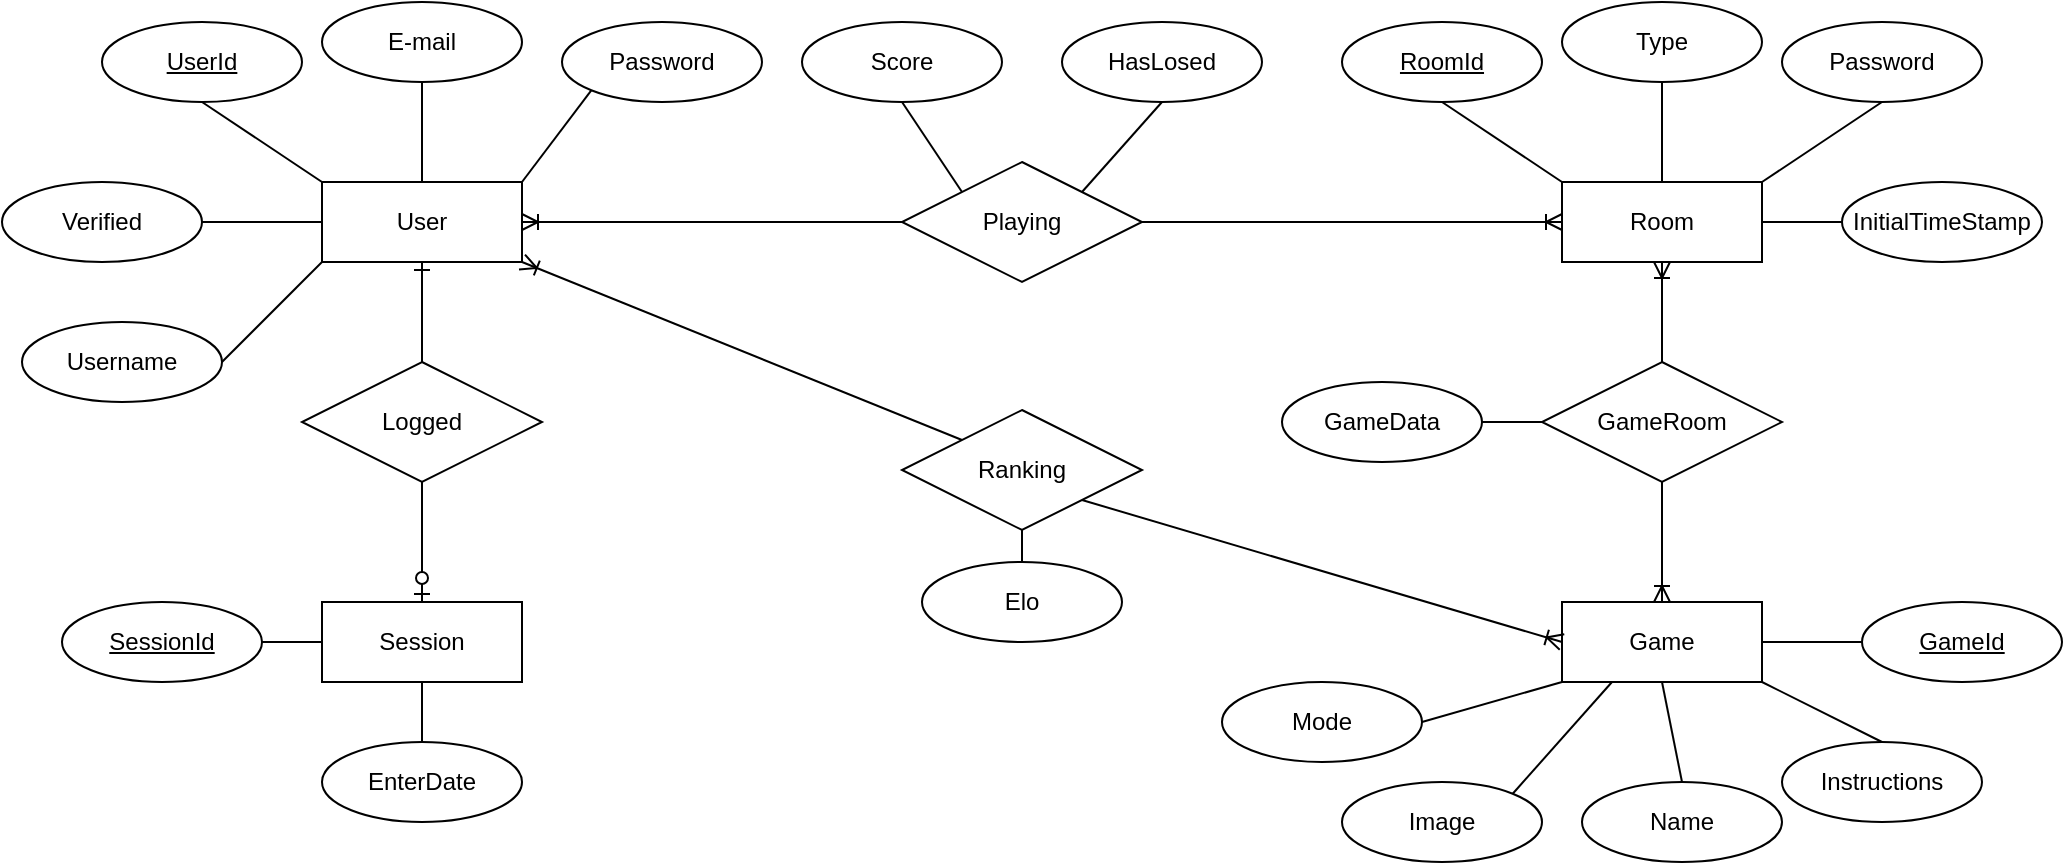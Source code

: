 <mxfile>
    <diagram id="vuNfaqXF0Dl_XcQy8LEj" name="Page-1">
        <mxGraphModel dx="1170" dy="787" grid="1" gridSize="10" guides="1" tooltips="1" connect="1" arrows="1" fold="1" page="1" pageScale="1" pageWidth="1169" pageHeight="827" math="0" shadow="0">
            <root>
                <mxCell id="0"/>
                <mxCell id="1" parent="0"/>
                <mxCell id="2" value="Game" style="whiteSpace=wrap;html=1;align=center;" parent="1" vertex="1">
                    <mxGeometry x="870" y="450" width="100" height="40" as="geometry"/>
                </mxCell>
                <mxCell id="3" value="User" style="whiteSpace=wrap;html=1;align=center;" parent="1" vertex="1">
                    <mxGeometry x="250" y="240" width="100" height="40" as="geometry"/>
                </mxCell>
                <mxCell id="4" value="Session" style="whiteSpace=wrap;html=1;align=center;" parent="1" vertex="1">
                    <mxGeometry x="250" y="450" width="100" height="40" as="geometry"/>
                </mxCell>
                <mxCell id="5" value="UserId" style="ellipse;whiteSpace=wrap;html=1;align=center;fontStyle=4;" parent="1" vertex="1">
                    <mxGeometry x="140" y="160" width="100" height="40" as="geometry"/>
                </mxCell>
                <mxCell id="7" value="" style="endArrow=none;html=1;rounded=0;entryX=0;entryY=0;entryDx=0;entryDy=0;exitX=0.5;exitY=1;exitDx=0;exitDy=0;" parent="1" source="5" target="3" edge="1">
                    <mxGeometry relative="1" as="geometry">
                        <mxPoint x="120" y="330" as="sourcePoint"/>
                        <mxPoint x="280" y="330" as="targetPoint"/>
                    </mxGeometry>
                </mxCell>
                <mxCell id="9" value="E-mail" style="ellipse;whiteSpace=wrap;html=1;align=center;" parent="1" vertex="1">
                    <mxGeometry x="250" y="150" width="100" height="40" as="geometry"/>
                </mxCell>
                <mxCell id="10" value="" style="endArrow=none;html=1;rounded=0;entryX=0.5;entryY=1;entryDx=0;entryDy=0;exitX=0.5;exitY=0;exitDx=0;exitDy=0;" parent="1" source="3" target="9" edge="1">
                    <mxGeometry relative="1" as="geometry">
                        <mxPoint x="260" y="350" as="sourcePoint"/>
                        <mxPoint x="420" y="350" as="targetPoint"/>
                    </mxGeometry>
                </mxCell>
                <mxCell id="11" value="Password" style="ellipse;whiteSpace=wrap;html=1;align=center;" parent="1" vertex="1">
                    <mxGeometry x="370" y="160" width="100" height="40" as="geometry"/>
                </mxCell>
                <mxCell id="12" value="" style="endArrow=none;html=1;rounded=0;entryX=0;entryY=1;entryDx=0;entryDy=0;exitX=1;exitY=0;exitDx=0;exitDy=0;" parent="1" source="3" target="11" edge="1">
                    <mxGeometry relative="1" as="geometry">
                        <mxPoint x="330" y="290" as="sourcePoint"/>
                        <mxPoint x="390" y="330" as="targetPoint"/>
                    </mxGeometry>
                </mxCell>
                <mxCell id="15" value="Logged" style="shape=rhombus;perimeter=rhombusPerimeter;whiteSpace=wrap;html=1;align=center;" parent="1" vertex="1">
                    <mxGeometry x="240" y="330" width="120" height="60" as="geometry"/>
                </mxCell>
                <mxCell id="19" value="" style="fontSize=12;html=1;endArrow=ERone;endFill=1;entryX=0.5;entryY=1;entryDx=0;entryDy=0;exitX=0.5;exitY=0;exitDx=0;exitDy=0;" parent="1" source="15" target="3" edge="1">
                    <mxGeometry width="100" height="100" relative="1" as="geometry">
                        <mxPoint x="510" y="510" as="sourcePoint"/>
                        <mxPoint x="610" y="410" as="targetPoint"/>
                    </mxGeometry>
                </mxCell>
                <mxCell id="20" value="" style="fontSize=12;html=1;endArrow=ERzeroToOne;endFill=1;exitX=0.5;exitY=1;exitDx=0;exitDy=0;entryX=0.5;entryY=0;entryDx=0;entryDy=0;" parent="1" source="15" target="4" edge="1">
                    <mxGeometry width="100" height="100" relative="1" as="geometry">
                        <mxPoint x="490" y="520" as="sourcePoint"/>
                        <mxPoint x="590" y="420" as="targetPoint"/>
                    </mxGeometry>
                </mxCell>
                <mxCell id="21" value="SessionId" style="ellipse;whiteSpace=wrap;html=1;align=center;fontStyle=4;" parent="1" vertex="1">
                    <mxGeometry x="120" y="450" width="100" height="40" as="geometry"/>
                </mxCell>
                <mxCell id="22" value="" style="endArrow=none;html=1;rounded=0;entryX=0;entryY=0.5;entryDx=0;entryDy=0;exitX=1;exitY=0.5;exitDx=0;exitDy=0;" parent="1" source="21" target="4" edge="1">
                    <mxGeometry relative="1" as="geometry">
                        <mxPoint x="200" y="210" as="sourcePoint"/>
                        <mxPoint x="260" y="250" as="targetPoint"/>
                    </mxGeometry>
                </mxCell>
                <mxCell id="23" value="EnterDate" style="ellipse;whiteSpace=wrap;html=1;align=center;" parent="1" vertex="1">
                    <mxGeometry x="250" y="520" width="100" height="40" as="geometry"/>
                </mxCell>
                <mxCell id="24" value="" style="endArrow=none;html=1;rounded=0;entryX=0.5;entryY=1;entryDx=0;entryDy=0;exitX=0.5;exitY=0;exitDx=0;exitDy=0;" parent="1" source="23" target="4" edge="1">
                    <mxGeometry relative="1" as="geometry">
                        <mxPoint x="419.5" y="600" as="sourcePoint"/>
                        <mxPoint x="419.5" y="550" as="targetPoint"/>
                    </mxGeometry>
                </mxCell>
                <mxCell id="25" value="Room" style="whiteSpace=wrap;html=1;align=center;" parent="1" vertex="1">
                    <mxGeometry x="870" y="240" width="100" height="40" as="geometry"/>
                </mxCell>
                <mxCell id="27" value="Playing" style="shape=rhombus;perimeter=rhombusPerimeter;whiteSpace=wrap;html=1;align=center;" parent="1" vertex="1">
                    <mxGeometry x="540" y="230" width="120" height="60" as="geometry"/>
                </mxCell>
                <mxCell id="28" value="" style="fontSize=12;html=1;endArrow=ERoneToMany;entryX=1;entryY=0.5;entryDx=0;entryDy=0;exitX=0;exitY=0.5;exitDx=0;exitDy=0;" parent="1" source="27" target="3" edge="1">
                    <mxGeometry width="100" height="100" relative="1" as="geometry">
                        <mxPoint x="550" y="690" as="sourcePoint"/>
                        <mxPoint x="650" y="590" as="targetPoint"/>
                    </mxGeometry>
                </mxCell>
                <mxCell id="30" value="RoomId" style="ellipse;whiteSpace=wrap;html=1;align=center;fontStyle=4;" parent="1" vertex="1">
                    <mxGeometry x="760" y="160" width="100" height="40" as="geometry"/>
                </mxCell>
                <mxCell id="31" value="" style="endArrow=none;html=1;rounded=0;entryX=0.5;entryY=1;entryDx=0;entryDy=0;exitX=0;exitY=0;exitDx=0;exitDy=0;" parent="1" source="25" target="30" edge="1">
                    <mxGeometry relative="1" as="geometry">
                        <mxPoint x="570" y="250" as="sourcePoint"/>
                        <mxPoint x="604.645" y="204.142" as="targetPoint"/>
                    </mxGeometry>
                </mxCell>
                <mxCell id="33" value="Type" style="ellipse;whiteSpace=wrap;html=1;align=center;" parent="1" vertex="1">
                    <mxGeometry x="870" y="150" width="100" height="40" as="geometry"/>
                </mxCell>
                <mxCell id="34" value="" style="endArrow=none;html=1;rounded=0;entryX=0.5;entryY=1;entryDx=0;entryDy=0;exitX=0.5;exitY=0;exitDx=0;exitDy=0;" parent="1" source="25" target="33" edge="1">
                    <mxGeometry relative="1" as="geometry">
                        <mxPoint x="880" y="250" as="sourcePoint"/>
                        <mxPoint x="820" y="210" as="targetPoint"/>
                    </mxGeometry>
                </mxCell>
                <mxCell id="35" value="Password" style="ellipse;whiteSpace=wrap;html=1;align=center;" parent="1" vertex="1">
                    <mxGeometry x="980" y="160" width="100" height="40" as="geometry"/>
                </mxCell>
                <mxCell id="36" value="" style="endArrow=none;html=1;rounded=0;entryX=0.5;entryY=1;entryDx=0;entryDy=0;exitX=1;exitY=0;exitDx=0;exitDy=0;" parent="1" source="25" target="35" edge="1">
                    <mxGeometry relative="1" as="geometry">
                        <mxPoint x="930" y="250" as="sourcePoint"/>
                        <mxPoint x="930" y="200" as="targetPoint"/>
                    </mxGeometry>
                </mxCell>
                <mxCell id="37" value="Verified" style="ellipse;whiteSpace=wrap;html=1;align=center;" parent="1" vertex="1">
                    <mxGeometry x="90" y="240" width="100" height="40" as="geometry"/>
                </mxCell>
                <mxCell id="39" value="" style="endArrow=none;html=1;rounded=0;entryX=0;entryY=0.5;entryDx=0;entryDy=0;exitX=1;exitY=0.5;exitDx=0;exitDy=0;" parent="1" source="37" target="3" edge="1">
                    <mxGeometry relative="1" as="geometry">
                        <mxPoint x="200" y="210" as="sourcePoint"/>
                        <mxPoint x="260" y="250" as="targetPoint"/>
                    </mxGeometry>
                </mxCell>
                <mxCell id="40" value="GameId" style="ellipse;whiteSpace=wrap;html=1;align=center;fontStyle=4;" parent="1" vertex="1">
                    <mxGeometry x="1020" y="450" width="100" height="40" as="geometry"/>
                </mxCell>
                <mxCell id="41" value="Mode" style="ellipse;whiteSpace=wrap;html=1;align=center;" parent="1" vertex="1">
                    <mxGeometry x="700" y="490" width="100" height="40" as="geometry"/>
                </mxCell>
                <mxCell id="42" value="Username" style="ellipse;whiteSpace=wrap;html=1;align=center;" parent="1" vertex="1">
                    <mxGeometry x="100" y="310" width="100" height="40" as="geometry"/>
                </mxCell>
                <mxCell id="43" value="" style="endArrow=none;html=1;rounded=0;entryX=0;entryY=1;entryDx=0;entryDy=0;exitX=1;exitY=0.5;exitDx=0;exitDy=0;" parent="1" source="42" target="3" edge="1">
                    <mxGeometry relative="1" as="geometry">
                        <mxPoint x="200" y="270" as="sourcePoint"/>
                        <mxPoint x="260" y="270" as="targetPoint"/>
                    </mxGeometry>
                </mxCell>
                <mxCell id="44" value="Name" style="ellipse;whiteSpace=wrap;html=1;align=center;" parent="1" vertex="1">
                    <mxGeometry x="880" y="540" width="100" height="40" as="geometry"/>
                </mxCell>
                <mxCell id="45" value="Instructions" style="ellipse;whiteSpace=wrap;html=1;align=center;" parent="1" vertex="1">
                    <mxGeometry x="980" y="520" width="100" height="40" as="geometry"/>
                </mxCell>
                <mxCell id="46" value="" style="endArrow=none;html=1;rounded=0;entryX=1;entryY=0.5;entryDx=0;entryDy=0;exitX=0;exitY=0.5;exitDx=0;exitDy=0;" parent="1" source="40" target="2" edge="1">
                    <mxGeometry relative="1" as="geometry">
                        <mxPoint x="880" y="250" as="sourcePoint"/>
                        <mxPoint x="820" y="210" as="targetPoint"/>
                    </mxGeometry>
                </mxCell>
                <mxCell id="47" value="" style="endArrow=none;html=1;rounded=0;entryX=1;entryY=0.5;entryDx=0;entryDy=0;exitX=0;exitY=1;exitDx=0;exitDy=0;" parent="1" source="2" target="41" edge="1">
                    <mxGeometry relative="1" as="geometry">
                        <mxPoint x="860" y="500" as="sourcePoint"/>
                        <mxPoint x="840" y="480" as="targetPoint"/>
                    </mxGeometry>
                </mxCell>
                <mxCell id="48" value="" style="endArrow=none;html=1;rounded=0;entryX=0.5;entryY=0;entryDx=0;entryDy=0;exitX=0.5;exitY=1;exitDx=0;exitDy=0;" parent="1" source="2" target="44" edge="1">
                    <mxGeometry relative="1" as="geometry">
                        <mxPoint x="880" y="500" as="sourcePoint"/>
                        <mxPoint x="855.355" y="535.858" as="targetPoint"/>
                    </mxGeometry>
                </mxCell>
                <mxCell id="49" value="" style="endArrow=none;html=1;rounded=0;entryX=0.5;entryY=0;entryDx=0;entryDy=0;exitX=1;exitY=1;exitDx=0;exitDy=0;" parent="1" source="2" target="45" edge="1">
                    <mxGeometry relative="1" as="geometry">
                        <mxPoint x="880" y="500" as="sourcePoint"/>
                        <mxPoint x="820" y="530" as="targetPoint"/>
                    </mxGeometry>
                </mxCell>
                <mxCell id="50" value="Ranking" style="shape=rhombus;perimeter=rhombusPerimeter;whiteSpace=wrap;html=1;align=center;" parent="1" vertex="1">
                    <mxGeometry x="540" y="354" width="120" height="60" as="geometry"/>
                </mxCell>
                <mxCell id="51" value="GameRoom" style="shape=rhombus;perimeter=rhombusPerimeter;whiteSpace=wrap;html=1;align=center;" parent="1" vertex="1">
                    <mxGeometry x="860" y="330" width="120" height="60" as="geometry"/>
                </mxCell>
                <mxCell id="53" value="" style="fontSize=12;html=1;endArrow=ERoneToMany;entryX=0.5;entryY=0;entryDx=0;entryDy=0;exitX=0.5;exitY=1;exitDx=0;exitDy=0;" parent="1" source="51" target="2" edge="1">
                    <mxGeometry width="100" height="100" relative="1" as="geometry">
                        <mxPoint x="480" y="660" as="sourcePoint"/>
                        <mxPoint x="580" y="560" as="targetPoint"/>
                    </mxGeometry>
                </mxCell>
                <mxCell id="54" value="" style="fontSize=12;html=1;endArrow=ERoneToMany;entryX=0.5;entryY=1;entryDx=0;entryDy=0;exitX=0.5;exitY=0;exitDx=0;exitDy=0;" parent="1" source="51" target="25" edge="1">
                    <mxGeometry width="100" height="100" relative="1" as="geometry">
                        <mxPoint x="540" y="680" as="sourcePoint"/>
                        <mxPoint x="640" y="580" as="targetPoint"/>
                    </mxGeometry>
                </mxCell>
                <mxCell id="55" value="InitialTimeStamp" style="ellipse;whiteSpace=wrap;html=1;align=center;" parent="1" vertex="1">
                    <mxGeometry x="1010" y="240" width="100" height="40" as="geometry"/>
                </mxCell>
                <mxCell id="56" value="" style="endArrow=none;html=1;rounded=0;entryX=1;entryY=0.5;entryDx=0;entryDy=0;exitX=0;exitY=0.5;exitDx=0;exitDy=0;" parent="1" source="55" target="25" edge="1">
                    <mxGeometry relative="1" as="geometry">
                        <mxPoint x="1030" y="480" as="sourcePoint"/>
                        <mxPoint x="980" y="480" as="targetPoint"/>
                    </mxGeometry>
                </mxCell>
                <mxCell id="59" value="Score" style="ellipse;whiteSpace=wrap;html=1;align=center;" parent="1" vertex="1">
                    <mxGeometry x="490" y="160" width="100" height="40" as="geometry"/>
                </mxCell>
                <mxCell id="61" value="" style="endArrow=none;html=1;rounded=0;entryX=0.5;entryY=1;entryDx=0;entryDy=0;exitX=0;exitY=0;exitDx=0;exitDy=0;" parent="1" source="27" target="59" edge="1">
                    <mxGeometry relative="1" as="geometry">
                        <mxPoint x="880" y="250" as="sourcePoint"/>
                        <mxPoint x="820" y="210" as="targetPoint"/>
                    </mxGeometry>
                </mxCell>
                <mxCell id="62" value="HasLosed" style="ellipse;whiteSpace=wrap;html=1;align=center;" parent="1" vertex="1">
                    <mxGeometry x="620" y="160" width="100" height="40" as="geometry"/>
                </mxCell>
                <mxCell id="63" value="" style="endArrow=none;html=1;rounded=0;entryX=0.5;entryY=1;entryDx=0;entryDy=0;exitX=1;exitY=0;exitDx=0;exitDy=0;" parent="1" source="27" target="62" edge="1">
                    <mxGeometry relative="1" as="geometry">
                        <mxPoint x="610" y="240" as="sourcePoint"/>
                        <mxPoint x="565" y="210" as="targetPoint"/>
                    </mxGeometry>
                </mxCell>
                <mxCell id="64" value="Elo" style="ellipse;whiteSpace=wrap;html=1;align=center;" parent="1" vertex="1">
                    <mxGeometry x="550" y="430" width="100" height="40" as="geometry"/>
                </mxCell>
                <mxCell id="66" value="" style="endArrow=none;html=1;rounded=0;entryX=0.5;entryY=0;entryDx=0;entryDy=0;exitX=0.5;exitY=1;exitDx=0;exitDy=0;" parent="1" source="50" target="64" edge="1">
                    <mxGeometry relative="1" as="geometry">
                        <mxPoint x="880" y="500" as="sourcePoint"/>
                        <mxPoint x="820" y="530" as="targetPoint"/>
                    </mxGeometry>
                </mxCell>
                <mxCell id="67" value="" style="fontSize=12;html=1;endArrow=ERoneToMany;entryX=0;entryY=0.5;entryDx=0;entryDy=0;exitX=1;exitY=0.5;exitDx=0;exitDy=0;" parent="1" source="27" target="25" edge="1">
                    <mxGeometry width="100" height="100" relative="1" as="geometry">
                        <mxPoint x="390" y="740" as="sourcePoint"/>
                        <mxPoint x="490" y="640" as="targetPoint"/>
                    </mxGeometry>
                </mxCell>
                <mxCell id="68" value="" style="fontSize=12;html=1;endArrow=ERoneToMany;entryX=1;entryY=1;entryDx=0;entryDy=0;exitX=0;exitY=0;exitDx=0;exitDy=0;" parent="1" source="50" target="3" edge="1">
                    <mxGeometry width="100" height="100" relative="1" as="geometry">
                        <mxPoint x="430" y="670" as="sourcePoint"/>
                        <mxPoint x="530" y="570" as="targetPoint"/>
                    </mxGeometry>
                </mxCell>
                <mxCell id="69" value="" style="fontSize=12;html=1;endArrow=ERoneToMany;entryX=0;entryY=0.5;entryDx=0;entryDy=0;exitX=1;exitY=1;exitDx=0;exitDy=0;" parent="1" source="50" target="2" edge="1">
                    <mxGeometry width="100" height="100" relative="1" as="geometry">
                        <mxPoint x="550" y="270" as="sourcePoint"/>
                        <mxPoint x="360" y="270" as="targetPoint"/>
                    </mxGeometry>
                </mxCell>
                <mxCell id="72" value="Image" style="ellipse;whiteSpace=wrap;html=1;align=center;" parent="1" vertex="1">
                    <mxGeometry x="760" y="540" width="100" height="40" as="geometry"/>
                </mxCell>
                <mxCell id="73" value="" style="endArrow=none;html=1;rounded=0;entryX=1;entryY=0;entryDx=0;entryDy=0;exitX=0.25;exitY=1;exitDx=0;exitDy=0;" parent="1" source="2" target="72" edge="1">
                    <mxGeometry relative="1" as="geometry">
                        <mxPoint x="880" y="500" as="sourcePoint"/>
                        <mxPoint x="810" y="520" as="targetPoint"/>
                    </mxGeometry>
                </mxCell>
                <mxCell id="74" value="GameData" style="ellipse;whiteSpace=wrap;html=1;align=center;" parent="1" vertex="1">
                    <mxGeometry x="730" y="340" width="100" height="40" as="geometry"/>
                </mxCell>
                <mxCell id="75" value="" style="endArrow=none;html=1;rounded=0;exitX=1;exitY=0.5;exitDx=0;exitDy=0;entryX=0;entryY=0.5;entryDx=0;entryDy=0;" parent="1" source="74" target="51" edge="1">
                    <mxGeometry relative="1" as="geometry">
                        <mxPoint x="1040" y="330" as="sourcePoint"/>
                        <mxPoint x="850" y="320" as="targetPoint"/>
                    </mxGeometry>
                </mxCell>
            </root>
        </mxGraphModel>
    </diagram>
</mxfile>